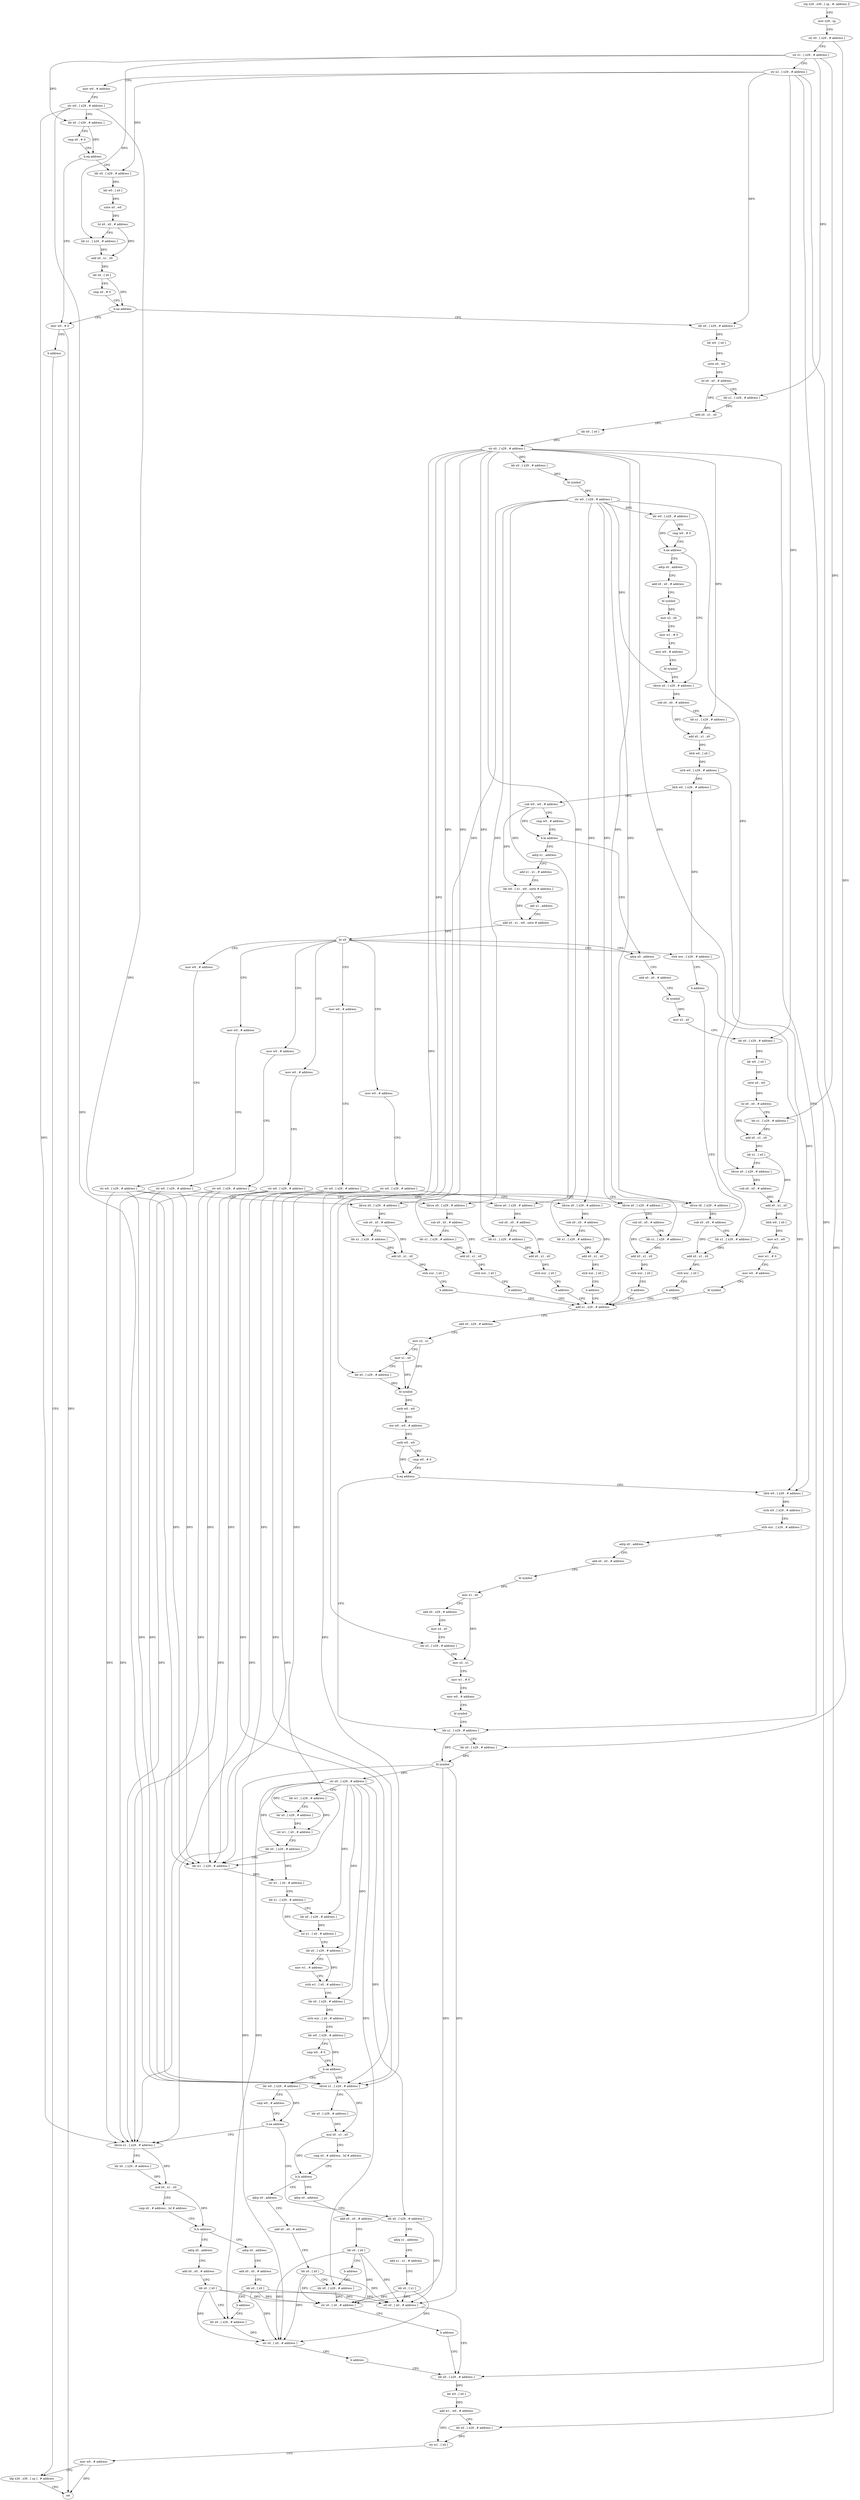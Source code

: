 digraph "func" {
"4274692" [label = "stp x29 , x30 , [ sp , #- address ]!" ]
"4274696" [label = "mov x29 , sp" ]
"4274700" [label = "str x0 , [ x29 , # address ]" ]
"4274704" [label = "str x1 , [ x29 , # address ]" ]
"4274708" [label = "str x2 , [ x29 , # address ]" ]
"4274712" [label = "mov w0 , # address" ]
"4274716" [label = "str w0 , [ x29 , # address ]" ]
"4274720" [label = "ldr x0 , [ x29 , # address ]" ]
"4274724" [label = "cmp x0 , # 0" ]
"4274728" [label = "b.eq address" ]
"4274768" [label = "mov w0 , # 0" ]
"4274732" [label = "ldr x0 , [ x29 , # address ]" ]
"4274772" [label = "b address" ]
"4275560" [label = "ldp x29 , x30 , [ sp ] , # address" ]
"4274736" [label = "ldr w0 , [ x0 ]" ]
"4274740" [label = "sxtw x0 , w0" ]
"4274744" [label = "lsl x0 , x0 , # address" ]
"4274748" [label = "ldr x1 , [ x29 , # address ]" ]
"4274752" [label = "add x0 , x1 , x0" ]
"4274756" [label = "ldr x0 , [ x0 ]" ]
"4274760" [label = "cmp x0 , # 0" ]
"4274764" [label = "b.ne address" ]
"4274776" [label = "ldr x0 , [ x29 , # address ]" ]
"4275564" [label = "ret" ]
"4274780" [label = "ldr w0 , [ x0 ]" ]
"4274784" [label = "sxtw x0 , w0" ]
"4274788" [label = "lsl x0 , x0 , # address" ]
"4274792" [label = "ldr x1 , [ x29 , # address ]" ]
"4274796" [label = "add x0 , x1 , x0" ]
"4274800" [label = "ldr x0 , [ x0 ]" ]
"4274804" [label = "str x0 , [ x29 , # address ]" ]
"4274808" [label = "ldr x0 , [ x29 , # address ]" ]
"4274812" [label = "bl symbol" ]
"4274816" [label = "str w0 , [ x29 , # address ]" ]
"4274820" [label = "ldr w0 , [ x29 , # address ]" ]
"4274824" [label = "cmp w0 , # 0" ]
"4274828" [label = "b.ne address" ]
"4274860" [label = "ldrsw x0 , [ x29 , # address ]" ]
"4274832" [label = "adrp x0 , address" ]
"4274864" [label = "sub x0 , x0 , # address" ]
"4274868" [label = "ldr x1 , [ x29 , # address ]" ]
"4274872" [label = "add x0 , x1 , x0" ]
"4274876" [label = "ldrb w0 , [ x0 ]" ]
"4274880" [label = "strb w0 , [ x29 , # address ]" ]
"4274884" [label = "ldrb w0 , [ x29 , # address ]" ]
"4274888" [label = "sub w0 , w0 , # address" ]
"4274892" [label = "cmp w0 , # address" ]
"4274896" [label = "b.hi address" ]
"4275124" [label = "adrp x0 , address" ]
"4274900" [label = "adrp x1 , address" ]
"4274836" [label = "add x0 , x0 , # address" ]
"4274840" [label = "bl symbol" ]
"4274844" [label = "mov x2 , x0" ]
"4274848" [label = "mov w1 , # 0" ]
"4274852" [label = "mov w0 , # address" ]
"4274856" [label = "bl symbol" ]
"4275128" [label = "add x0 , x0 , # address" ]
"4275132" [label = "bl symbol" ]
"4275136" [label = "mov x2 , x0" ]
"4275140" [label = "ldr x0 , [ x29 , # address ]" ]
"4275144" [label = "ldr w0 , [ x0 ]" ]
"4275148" [label = "sxtw x0 , w0" ]
"4275152" [label = "lsl x0 , x0 , # address" ]
"4275156" [label = "ldr x1 , [ x29 , # address ]" ]
"4275160" [label = "add x0 , x1 , x0" ]
"4275164" [label = "ldr x1 , [ x0 ]" ]
"4275168" [label = "ldrsw x0 , [ x29 , # address ]" ]
"4275172" [label = "sub x0 , x0 , # address" ]
"4275176" [label = "add x0 , x1 , x0" ]
"4275180" [label = "ldrb w0 , [ x0 ]" ]
"4275184" [label = "mov w3 , w0" ]
"4275188" [label = "mov w1 , # 0" ]
"4275192" [label = "mov w0 , # address" ]
"4275196" [label = "bl symbol" ]
"4275200" [label = "add x1 , x29 , # address" ]
"4274904" [label = "add x1 , x1 , # address" ]
"4274908" [label = "ldr w0 , [ x1 , w0 , uxtw # address ]" ]
"4274912" [label = "adr x1 , address" ]
"4274916" [label = "add x0 , x1 , w0 , sxtw # address" ]
"4274920" [label = "br x0" ]
"4274924" [label = "mov w0 , # address" ]
"4274956" [label = "mov w0 , # address" ]
"4274988" [label = "mov w0 , # address" ]
"4275020" [label = "mov w0 , # address" ]
"4275052" [label = "mov w0 , # address" ]
"4275084" [label = "mov w0 , # address" ]
"4275116" [label = "strb wzr , [ x29 , # address ]" ]
"4275300" [label = "ldr x1 , [ x29 , # address ]" ]
"4275304" [label = "ldr x0 , [ x29 , # address ]" ]
"4275308" [label = "bl symbol" ]
"4275312" [label = "str x0 , [ x29 , # address ]" ]
"4275316" [label = "ldr w1 , [ x29 , # address ]" ]
"4275320" [label = "ldr x0 , [ x29 , # address ]" ]
"4275324" [label = "str w1 , [ x0 , # address ]" ]
"4275328" [label = "ldr x0 , [ x29 , # address ]" ]
"4275332" [label = "ldr w1 , [ x29 , # address ]" ]
"4275336" [label = "str w1 , [ x0 , # address ]" ]
"4275340" [label = "ldr x1 , [ x29 , # address ]" ]
"4275344" [label = "ldr x0 , [ x29 , # address ]" ]
"4275348" [label = "str x1 , [ x0 , # address ]" ]
"4275352" [label = "ldr x0 , [ x29 , # address ]" ]
"4275356" [label = "mov w1 , # address" ]
"4275360" [label = "strb w1 , [ x0 , # address ]" ]
"4275364" [label = "ldr x0 , [ x29 , # address ]" ]
"4275368" [label = "strb wzr , [ x0 , # address ]" ]
"4275372" [label = "ldr w0 , [ x29 , # address ]" ]
"4275376" [label = "cmp w0 , # 0" ]
"4275380" [label = "b.ne address" ]
"4275444" [label = "ldr w0 , [ x29 , # address ]" ]
"4275384" [label = "ldrsw x1 , [ x29 , # address ]" ]
"4275244" [label = "ldrb w0 , [ x29 , # address ]" ]
"4275248" [label = "strb w0 , [ x29 , # address ]" ]
"4275252" [label = "strb wzr , [ x29 , # address ]" ]
"4275256" [label = "adrp x0 , address" ]
"4275260" [label = "add x0 , x0 , # address" ]
"4275264" [label = "bl symbol" ]
"4275268" [label = "mov x1 , x0" ]
"4275272" [label = "add x0 , x29 , # address" ]
"4275276" [label = "mov x4 , x0" ]
"4275280" [label = "ldr x3 , [ x29 , # address ]" ]
"4275284" [label = "mov x2 , x1" ]
"4275288" [label = "mov w1 , # 0" ]
"4275292" [label = "mov w0 , # address" ]
"4275296" [label = "bl symbol" ]
"4274928" [label = "str w0 , [ x29 , # address ]" ]
"4274932" [label = "ldrsw x0 , [ x29 , # address ]" ]
"4274936" [label = "sub x0 , x0 , # address" ]
"4274940" [label = "ldr x1 , [ x29 , # address ]" ]
"4274944" [label = "add x0 , x1 , x0" ]
"4274948" [label = "strb wzr , [ x0 ]" ]
"4274952" [label = "b address" ]
"4274960" [label = "str w0 , [ x29 , # address ]" ]
"4274964" [label = "ldrsw x0 , [ x29 , # address ]" ]
"4274968" [label = "sub x0 , x0 , # address" ]
"4274972" [label = "ldr x1 , [ x29 , # address ]" ]
"4274976" [label = "add x0 , x1 , x0" ]
"4274980" [label = "strb wzr , [ x0 ]" ]
"4274984" [label = "b address" ]
"4274992" [label = "str w0 , [ x29 , # address ]" ]
"4274996" [label = "ldrsw x0 , [ x29 , # address ]" ]
"4275000" [label = "sub x0 , x0 , # address" ]
"4275004" [label = "ldr x1 , [ x29 , # address ]" ]
"4275008" [label = "add x0 , x1 , x0" ]
"4275012" [label = "strb wzr , [ x0 ]" ]
"4275016" [label = "b address" ]
"4275024" [label = "str w0 , [ x29 , # address ]" ]
"4275028" [label = "ldrsw x0 , [ x29 , # address ]" ]
"4275032" [label = "sub x0 , x0 , # address" ]
"4275036" [label = "ldr x1 , [ x29 , # address ]" ]
"4275040" [label = "add x0 , x1 , x0" ]
"4275044" [label = "strb wzr , [ x0 ]" ]
"4275048" [label = "b address" ]
"4275056" [label = "str w0 , [ x29 , # address ]" ]
"4275060" [label = "ldrsw x0 , [ x29 , # address ]" ]
"4275064" [label = "sub x0 , x0 , # address" ]
"4275068" [label = "ldr x1 , [ x29 , # address ]" ]
"4275072" [label = "add x0 , x1 , x0" ]
"4275076" [label = "strb wzr , [ x0 ]" ]
"4275080" [label = "b address" ]
"4275088" [label = "str w0 , [ x29 , # address ]" ]
"4275092" [label = "ldrsw x0 , [ x29 , # address ]" ]
"4275096" [label = "sub x0 , x0 , # address" ]
"4275100" [label = "ldr x1 , [ x29 , # address ]" ]
"4275104" [label = "add x0 , x1 , x0" ]
"4275108" [label = "strb wzr , [ x0 ]" ]
"4275112" [label = "b address" ]
"4275120" [label = "b address" ]
"4275448" [label = "cmp w0 , # address" ]
"4275452" [label = "b.ne address" ]
"4275516" [label = "ldr x0 , [ x29 , # address ]" ]
"4275456" [label = "ldrsw x1 , [ x29 , # address ]" ]
"4275388" [label = "ldr x0 , [ x29 , # address ]" ]
"4275392" [label = "mul x0 , x1 , x0" ]
"4275396" [label = "cmp x0 , # address , lsl # address" ]
"4275400" [label = "b.ls address" ]
"4275420" [label = "adrp x0 , address" ]
"4275404" [label = "adrp x0 , address" ]
"4275204" [label = "add x0 , x29 , # address" ]
"4275208" [label = "mov x2 , x1" ]
"4275212" [label = "mov x1 , x0" ]
"4275216" [label = "ldr x0 , [ x29 , # address ]" ]
"4275220" [label = "bl symbol" ]
"4275224" [label = "uxtb w0 , w0" ]
"4275228" [label = "eor w0 , w0 , # address" ]
"4275232" [label = "uxtb w0 , w0" ]
"4275236" [label = "cmp w0 , # 0" ]
"4275240" [label = "b.eq address" ]
"4275520" [label = "adrp x1 , address" ]
"4275524" [label = "add x1 , x1 , # address" ]
"4275528" [label = "ldr s0 , [ x1 ]" ]
"4275532" [label = "str s0 , [ x0 , # address ]" ]
"4275536" [label = "ldr x0 , [ x29 , # address ]" ]
"4275460" [label = "ldr x0 , [ x29 , # address ]" ]
"4275464" [label = "mul x0 , x1 , x0" ]
"4275468" [label = "cmp x0 , # address , lsl # address" ]
"4275472" [label = "b.ls address" ]
"4275492" [label = "adrp x0 , address" ]
"4275476" [label = "adrp x0 , address" ]
"4275424" [label = "add x0 , x0 , # address" ]
"4275428" [label = "ldr s0 , [ x0 ]" ]
"4275432" [label = "ldr x0 , [ x29 , # address ]" ]
"4275408" [label = "add x0 , x0 , # address" ]
"4275412" [label = "ldr s0 , [ x0 ]" ]
"4275416" [label = "b address" ]
"4275496" [label = "add x0 , x0 , # address" ]
"4275500" [label = "ldr s0 , [ x0 ]" ]
"4275504" [label = "ldr x0 , [ x29 , # address ]" ]
"4275480" [label = "add x0 , x0 , # address" ]
"4275484" [label = "ldr s0 , [ x0 ]" ]
"4275488" [label = "b address" ]
"4275540" [label = "ldr w0 , [ x0 ]" ]
"4275544" [label = "add w1 , w0 , # address" ]
"4275548" [label = "ldr x0 , [ x29 , # address ]" ]
"4275552" [label = "str w1 , [ x0 ]" ]
"4275556" [label = "mov w0 , # address" ]
"4275436" [label = "str s0 , [ x0 , # address ]" ]
"4275440" [label = "b address" ]
"4275508" [label = "str s0 , [ x0 , # address ]" ]
"4275512" [label = "b address" ]
"4274692" -> "4274696" [ label = "CFG" ]
"4274696" -> "4274700" [ label = "CFG" ]
"4274700" -> "4274704" [ label = "CFG" ]
"4274700" -> "4275304" [ label = "DFG" ]
"4274704" -> "4274708" [ label = "CFG" ]
"4274704" -> "4274720" [ label = "DFG" ]
"4274704" -> "4274748" [ label = "DFG" ]
"4274704" -> "4274792" [ label = "DFG" ]
"4274704" -> "4275156" [ label = "DFG" ]
"4274708" -> "4274712" [ label = "CFG" ]
"4274708" -> "4274732" [ label = "DFG" ]
"4274708" -> "4274776" [ label = "DFG" ]
"4274708" -> "4275140" [ label = "DFG" ]
"4274708" -> "4275536" [ label = "DFG" ]
"4274708" -> "4275548" [ label = "DFG" ]
"4274712" -> "4274716" [ label = "CFG" ]
"4274716" -> "4274720" [ label = "CFG" ]
"4274716" -> "4275332" [ label = "DFG" ]
"4274716" -> "4275384" [ label = "DFG" ]
"4274716" -> "4275456" [ label = "DFG" ]
"4274720" -> "4274724" [ label = "CFG" ]
"4274720" -> "4274728" [ label = "DFG" ]
"4274724" -> "4274728" [ label = "CFG" ]
"4274728" -> "4274768" [ label = "CFG" ]
"4274728" -> "4274732" [ label = "CFG" ]
"4274768" -> "4274772" [ label = "CFG" ]
"4274768" -> "4275564" [ label = "DFG" ]
"4274732" -> "4274736" [ label = "DFG" ]
"4274772" -> "4275560" [ label = "CFG" ]
"4275560" -> "4275564" [ label = "CFG" ]
"4274736" -> "4274740" [ label = "DFG" ]
"4274740" -> "4274744" [ label = "DFG" ]
"4274744" -> "4274748" [ label = "CFG" ]
"4274744" -> "4274752" [ label = "DFG" ]
"4274748" -> "4274752" [ label = "DFG" ]
"4274752" -> "4274756" [ label = "DFG" ]
"4274756" -> "4274760" [ label = "CFG" ]
"4274756" -> "4274764" [ label = "DFG" ]
"4274760" -> "4274764" [ label = "CFG" ]
"4274764" -> "4274776" [ label = "CFG" ]
"4274764" -> "4274768" [ label = "CFG" ]
"4274776" -> "4274780" [ label = "DFG" ]
"4274780" -> "4274784" [ label = "DFG" ]
"4274784" -> "4274788" [ label = "DFG" ]
"4274788" -> "4274792" [ label = "CFG" ]
"4274788" -> "4274796" [ label = "DFG" ]
"4274792" -> "4274796" [ label = "DFG" ]
"4274796" -> "4274800" [ label = "DFG" ]
"4274800" -> "4274804" [ label = "DFG" ]
"4274804" -> "4274808" [ label = "DFG" ]
"4274804" -> "4274868" [ label = "DFG" ]
"4274804" -> "4275216" [ label = "DFG" ]
"4274804" -> "4274940" [ label = "DFG" ]
"4274804" -> "4274972" [ label = "DFG" ]
"4274804" -> "4275004" [ label = "DFG" ]
"4274804" -> "4275036" [ label = "DFG" ]
"4274804" -> "4275068" [ label = "DFG" ]
"4274804" -> "4275100" [ label = "DFG" ]
"4274804" -> "4275300" [ label = "DFG" ]
"4274804" -> "4275280" [ label = "DFG" ]
"4274808" -> "4274812" [ label = "DFG" ]
"4274812" -> "4274816" [ label = "DFG" ]
"4274816" -> "4274820" [ label = "DFG" ]
"4274816" -> "4274860" [ label = "DFG" ]
"4274816" -> "4275168" [ label = "DFG" ]
"4274816" -> "4274932" [ label = "DFG" ]
"4274816" -> "4274964" [ label = "DFG" ]
"4274816" -> "4274996" [ label = "DFG" ]
"4274816" -> "4275028" [ label = "DFG" ]
"4274816" -> "4275060" [ label = "DFG" ]
"4274816" -> "4275092" [ label = "DFG" ]
"4274820" -> "4274824" [ label = "CFG" ]
"4274820" -> "4274828" [ label = "DFG" ]
"4274824" -> "4274828" [ label = "CFG" ]
"4274828" -> "4274860" [ label = "CFG" ]
"4274828" -> "4274832" [ label = "CFG" ]
"4274860" -> "4274864" [ label = "DFG" ]
"4274832" -> "4274836" [ label = "CFG" ]
"4274864" -> "4274868" [ label = "CFG" ]
"4274864" -> "4274872" [ label = "DFG" ]
"4274868" -> "4274872" [ label = "DFG" ]
"4274872" -> "4274876" [ label = "DFG" ]
"4274876" -> "4274880" [ label = "DFG" ]
"4274880" -> "4274884" [ label = "DFG" ]
"4274880" -> "4275244" [ label = "DFG" ]
"4274884" -> "4274888" [ label = "DFG" ]
"4274888" -> "4274892" [ label = "CFG" ]
"4274888" -> "4274896" [ label = "DFG" ]
"4274888" -> "4274908" [ label = "DFG" ]
"4274892" -> "4274896" [ label = "CFG" ]
"4274896" -> "4275124" [ label = "CFG" ]
"4274896" -> "4274900" [ label = "CFG" ]
"4275124" -> "4275128" [ label = "CFG" ]
"4274900" -> "4274904" [ label = "CFG" ]
"4274836" -> "4274840" [ label = "CFG" ]
"4274840" -> "4274844" [ label = "DFG" ]
"4274844" -> "4274848" [ label = "CFG" ]
"4274848" -> "4274852" [ label = "CFG" ]
"4274852" -> "4274856" [ label = "CFG" ]
"4274856" -> "4274860" [ label = "CFG" ]
"4275128" -> "4275132" [ label = "CFG" ]
"4275132" -> "4275136" [ label = "DFG" ]
"4275136" -> "4275140" [ label = "CFG" ]
"4275140" -> "4275144" [ label = "DFG" ]
"4275144" -> "4275148" [ label = "DFG" ]
"4275148" -> "4275152" [ label = "DFG" ]
"4275152" -> "4275156" [ label = "CFG" ]
"4275152" -> "4275160" [ label = "DFG" ]
"4275156" -> "4275160" [ label = "DFG" ]
"4275160" -> "4275164" [ label = "DFG" ]
"4275164" -> "4275168" [ label = "CFG" ]
"4275164" -> "4275176" [ label = "DFG" ]
"4275168" -> "4275172" [ label = "DFG" ]
"4275172" -> "4275176" [ label = "DFG" ]
"4275176" -> "4275180" [ label = "DFG" ]
"4275180" -> "4275184" [ label = "DFG" ]
"4275184" -> "4275188" [ label = "CFG" ]
"4275188" -> "4275192" [ label = "CFG" ]
"4275192" -> "4275196" [ label = "CFG" ]
"4275196" -> "4275200" [ label = "CFG" ]
"4275200" -> "4275204" [ label = "CFG" ]
"4274904" -> "4274908" [ label = "CFG" ]
"4274908" -> "4274912" [ label = "CFG" ]
"4274908" -> "4274916" [ label = "DFG" ]
"4274912" -> "4274916" [ label = "CFG" ]
"4274916" -> "4274920" [ label = "DFG" ]
"4274920" -> "4274924" [ label = "CFG" ]
"4274920" -> "4274956" [ label = "CFG" ]
"4274920" -> "4274988" [ label = "CFG" ]
"4274920" -> "4275020" [ label = "CFG" ]
"4274920" -> "4275052" [ label = "CFG" ]
"4274920" -> "4275084" [ label = "CFG" ]
"4274920" -> "4275116" [ label = "CFG" ]
"4274920" -> "4275124" [ label = "CFG" ]
"4274924" -> "4274928" [ label = "CFG" ]
"4274956" -> "4274960" [ label = "CFG" ]
"4274988" -> "4274992" [ label = "CFG" ]
"4275020" -> "4275024" [ label = "CFG" ]
"4275052" -> "4275056" [ label = "CFG" ]
"4275084" -> "4275088" [ label = "CFG" ]
"4275116" -> "4275120" [ label = "CFG" ]
"4275116" -> "4274884" [ label = "DFG" ]
"4275116" -> "4275244" [ label = "DFG" ]
"4275300" -> "4275304" [ label = "CFG" ]
"4275300" -> "4275308" [ label = "DFG" ]
"4275304" -> "4275308" [ label = "DFG" ]
"4275308" -> "4275312" [ label = "DFG" ]
"4275308" -> "4275532" [ label = "DFG" ]
"4275308" -> "4275436" [ label = "DFG" ]
"4275308" -> "4275508" [ label = "DFG" ]
"4275312" -> "4275316" [ label = "CFG" ]
"4275312" -> "4275320" [ label = "DFG" ]
"4275312" -> "4275328" [ label = "DFG" ]
"4275312" -> "4275344" [ label = "DFG" ]
"4275312" -> "4275352" [ label = "DFG" ]
"4275312" -> "4275364" [ label = "DFG" ]
"4275312" -> "4275516" [ label = "DFG" ]
"4275312" -> "4275432" [ label = "DFG" ]
"4275312" -> "4275504" [ label = "DFG" ]
"4275316" -> "4275320" [ label = "CFG" ]
"4275316" -> "4275324" [ label = "DFG" ]
"4275320" -> "4275324" [ label = "DFG" ]
"4275324" -> "4275328" [ label = "CFG" ]
"4275328" -> "4275332" [ label = "CFG" ]
"4275328" -> "4275336" [ label = "DFG" ]
"4275332" -> "4275336" [ label = "DFG" ]
"4275336" -> "4275340" [ label = "CFG" ]
"4275340" -> "4275344" [ label = "CFG" ]
"4275340" -> "4275348" [ label = "DFG" ]
"4275344" -> "4275348" [ label = "DFG" ]
"4275348" -> "4275352" [ label = "CFG" ]
"4275352" -> "4275356" [ label = "CFG" ]
"4275352" -> "4275360" [ label = "DFG" ]
"4275356" -> "4275360" [ label = "CFG" ]
"4275360" -> "4275364" [ label = "CFG" ]
"4275364" -> "4275368" [ label = "DFG" ]
"4275368" -> "4275372" [ label = "CFG" ]
"4275372" -> "4275376" [ label = "CFG" ]
"4275372" -> "4275380" [ label = "DFG" ]
"4275376" -> "4275380" [ label = "CFG" ]
"4275380" -> "4275444" [ label = "CFG" ]
"4275380" -> "4275384" [ label = "CFG" ]
"4275444" -> "4275448" [ label = "CFG" ]
"4275444" -> "4275452" [ label = "DFG" ]
"4275384" -> "4275388" [ label = "CFG" ]
"4275384" -> "4275392" [ label = "DFG" ]
"4275244" -> "4275248" [ label = "DFG" ]
"4275248" -> "4275252" [ label = "CFG" ]
"4275252" -> "4275256" [ label = "CFG" ]
"4275256" -> "4275260" [ label = "CFG" ]
"4275260" -> "4275264" [ label = "CFG" ]
"4275264" -> "4275268" [ label = "DFG" ]
"4275268" -> "4275272" [ label = "CFG" ]
"4275268" -> "4275284" [ label = "DFG" ]
"4275272" -> "4275276" [ label = "CFG" ]
"4275276" -> "4275280" [ label = "CFG" ]
"4275280" -> "4275284" [ label = "CFG" ]
"4275284" -> "4275288" [ label = "CFG" ]
"4275288" -> "4275292" [ label = "CFG" ]
"4275292" -> "4275296" [ label = "CFG" ]
"4275296" -> "4275300" [ label = "CFG" ]
"4274928" -> "4274932" [ label = "CFG" ]
"4274928" -> "4275332" [ label = "DFG" ]
"4274928" -> "4275384" [ label = "DFG" ]
"4274928" -> "4275456" [ label = "DFG" ]
"4274932" -> "4274936" [ label = "DFG" ]
"4274936" -> "4274940" [ label = "CFG" ]
"4274936" -> "4274944" [ label = "DFG" ]
"4274940" -> "4274944" [ label = "DFG" ]
"4274944" -> "4274948" [ label = "DFG" ]
"4274948" -> "4274952" [ label = "CFG" ]
"4274952" -> "4275200" [ label = "CFG" ]
"4274960" -> "4274964" [ label = "CFG" ]
"4274960" -> "4275332" [ label = "DFG" ]
"4274960" -> "4275384" [ label = "DFG" ]
"4274960" -> "4275456" [ label = "DFG" ]
"4274964" -> "4274968" [ label = "DFG" ]
"4274968" -> "4274972" [ label = "CFG" ]
"4274968" -> "4274976" [ label = "DFG" ]
"4274972" -> "4274976" [ label = "DFG" ]
"4274976" -> "4274980" [ label = "DFG" ]
"4274980" -> "4274984" [ label = "CFG" ]
"4274984" -> "4275200" [ label = "CFG" ]
"4274992" -> "4274996" [ label = "CFG" ]
"4274992" -> "4275332" [ label = "DFG" ]
"4274992" -> "4275384" [ label = "DFG" ]
"4274992" -> "4275456" [ label = "DFG" ]
"4274996" -> "4275000" [ label = "DFG" ]
"4275000" -> "4275004" [ label = "CFG" ]
"4275000" -> "4275008" [ label = "DFG" ]
"4275004" -> "4275008" [ label = "DFG" ]
"4275008" -> "4275012" [ label = "DFG" ]
"4275012" -> "4275016" [ label = "CFG" ]
"4275016" -> "4275200" [ label = "CFG" ]
"4275024" -> "4275028" [ label = "CFG" ]
"4275024" -> "4275332" [ label = "DFG" ]
"4275024" -> "4275384" [ label = "DFG" ]
"4275024" -> "4275456" [ label = "DFG" ]
"4275028" -> "4275032" [ label = "DFG" ]
"4275032" -> "4275036" [ label = "CFG" ]
"4275032" -> "4275040" [ label = "DFG" ]
"4275036" -> "4275040" [ label = "DFG" ]
"4275040" -> "4275044" [ label = "DFG" ]
"4275044" -> "4275048" [ label = "CFG" ]
"4275048" -> "4275200" [ label = "CFG" ]
"4275056" -> "4275060" [ label = "CFG" ]
"4275056" -> "4275332" [ label = "DFG" ]
"4275056" -> "4275384" [ label = "DFG" ]
"4275056" -> "4275456" [ label = "DFG" ]
"4275060" -> "4275064" [ label = "DFG" ]
"4275064" -> "4275068" [ label = "CFG" ]
"4275064" -> "4275072" [ label = "DFG" ]
"4275068" -> "4275072" [ label = "DFG" ]
"4275072" -> "4275076" [ label = "DFG" ]
"4275076" -> "4275080" [ label = "CFG" ]
"4275080" -> "4275200" [ label = "CFG" ]
"4275088" -> "4275092" [ label = "CFG" ]
"4275088" -> "4275332" [ label = "DFG" ]
"4275088" -> "4275384" [ label = "DFG" ]
"4275088" -> "4275456" [ label = "DFG" ]
"4275092" -> "4275096" [ label = "DFG" ]
"4275096" -> "4275100" [ label = "CFG" ]
"4275096" -> "4275104" [ label = "DFG" ]
"4275100" -> "4275104" [ label = "DFG" ]
"4275104" -> "4275108" [ label = "DFG" ]
"4275108" -> "4275112" [ label = "CFG" ]
"4275112" -> "4275200" [ label = "CFG" ]
"4275120" -> "4275200" [ label = "CFG" ]
"4275448" -> "4275452" [ label = "CFG" ]
"4275452" -> "4275516" [ label = "CFG" ]
"4275452" -> "4275456" [ label = "CFG" ]
"4275516" -> "4275520" [ label = "CFG" ]
"4275516" -> "4275532" [ label = "DFG" ]
"4275456" -> "4275460" [ label = "CFG" ]
"4275456" -> "4275464" [ label = "DFG" ]
"4275388" -> "4275392" [ label = "DFG" ]
"4275392" -> "4275396" [ label = "CFG" ]
"4275392" -> "4275400" [ label = "DFG" ]
"4275396" -> "4275400" [ label = "CFG" ]
"4275400" -> "4275420" [ label = "CFG" ]
"4275400" -> "4275404" [ label = "CFG" ]
"4275420" -> "4275424" [ label = "CFG" ]
"4275404" -> "4275408" [ label = "CFG" ]
"4275204" -> "4275208" [ label = "CFG" ]
"4275208" -> "4275212" [ label = "CFG" ]
"4275208" -> "4275220" [ label = "DFG" ]
"4275212" -> "4275216" [ label = "CFG" ]
"4275212" -> "4275220" [ label = "DFG" ]
"4275216" -> "4275220" [ label = "DFG" ]
"4275220" -> "4275224" [ label = "DFG" ]
"4275224" -> "4275228" [ label = "DFG" ]
"4275228" -> "4275232" [ label = "DFG" ]
"4275232" -> "4275236" [ label = "CFG" ]
"4275232" -> "4275240" [ label = "DFG" ]
"4275236" -> "4275240" [ label = "CFG" ]
"4275240" -> "4275300" [ label = "CFG" ]
"4275240" -> "4275244" [ label = "CFG" ]
"4275520" -> "4275524" [ label = "CFG" ]
"4275524" -> "4275528" [ label = "CFG" ]
"4275528" -> "4275532" [ label = "DFG" ]
"4275528" -> "4275436" [ label = "DFG" ]
"4275528" -> "4275508" [ label = "DFG" ]
"4275532" -> "4275536" [ label = "CFG" ]
"4275536" -> "4275540" [ label = "DFG" ]
"4275460" -> "4275464" [ label = "DFG" ]
"4275464" -> "4275468" [ label = "CFG" ]
"4275464" -> "4275472" [ label = "DFG" ]
"4275468" -> "4275472" [ label = "CFG" ]
"4275472" -> "4275492" [ label = "CFG" ]
"4275472" -> "4275476" [ label = "CFG" ]
"4275492" -> "4275496" [ label = "CFG" ]
"4275476" -> "4275480" [ label = "CFG" ]
"4275424" -> "4275428" [ label = "CFG" ]
"4275428" -> "4275432" [ label = "CFG" ]
"4275428" -> "4275532" [ label = "DFG" ]
"4275428" -> "4275436" [ label = "DFG" ]
"4275428" -> "4275508" [ label = "DFG" ]
"4275432" -> "4275436" [ label = "DFG" ]
"4275408" -> "4275412" [ label = "CFG" ]
"4275412" -> "4275416" [ label = "CFG" ]
"4275412" -> "4275532" [ label = "DFG" ]
"4275412" -> "4275436" [ label = "DFG" ]
"4275412" -> "4275508" [ label = "DFG" ]
"4275416" -> "4275432" [ label = "CFG" ]
"4275496" -> "4275500" [ label = "CFG" ]
"4275500" -> "4275504" [ label = "CFG" ]
"4275500" -> "4275532" [ label = "DFG" ]
"4275500" -> "4275436" [ label = "DFG" ]
"4275500" -> "4275508" [ label = "DFG" ]
"4275504" -> "4275508" [ label = "DFG" ]
"4275480" -> "4275484" [ label = "CFG" ]
"4275484" -> "4275488" [ label = "CFG" ]
"4275484" -> "4275532" [ label = "DFG" ]
"4275484" -> "4275436" [ label = "DFG" ]
"4275484" -> "4275508" [ label = "DFG" ]
"4275488" -> "4275504" [ label = "CFG" ]
"4275540" -> "4275544" [ label = "DFG" ]
"4275544" -> "4275548" [ label = "CFG" ]
"4275544" -> "4275552" [ label = "DFG" ]
"4275548" -> "4275552" [ label = "DFG" ]
"4275552" -> "4275556" [ label = "CFG" ]
"4275556" -> "4275560" [ label = "CFG" ]
"4275556" -> "4275564" [ label = "DFG" ]
"4275436" -> "4275440" [ label = "CFG" ]
"4275440" -> "4275536" [ label = "CFG" ]
"4275508" -> "4275512" [ label = "CFG" ]
"4275512" -> "4275536" [ label = "CFG" ]
}
